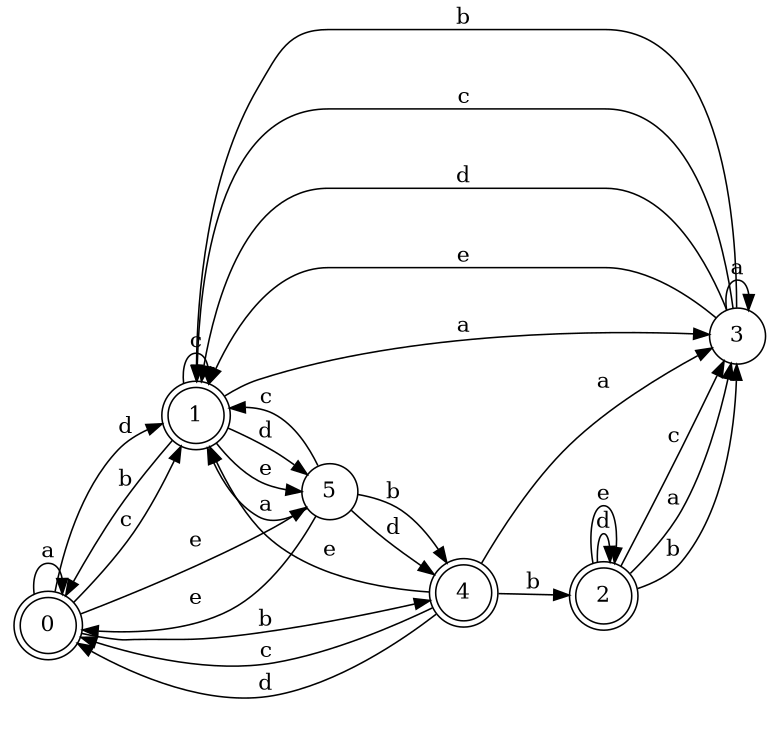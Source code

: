 digraph n5_9 {
__start0 [label="" shape="none"];

rankdir=LR;
size="8,5";

s0 [style="rounded,filled", color="black", fillcolor="white" shape="doublecircle", label="0"];
s1 [style="rounded,filled", color="black", fillcolor="white" shape="doublecircle", label="1"];
s2 [style="rounded,filled", color="black", fillcolor="white" shape="doublecircle", label="2"];
s3 [style="filled", color="black", fillcolor="white" shape="circle", label="3"];
s4 [style="rounded,filled", color="black", fillcolor="white" shape="doublecircle", label="4"];
s5 [style="filled", color="black", fillcolor="white" shape="circle", label="5"];
s0 -> s0 [label="a"];
s0 -> s4 [label="b"];
s0 -> s1 [label="c"];
s0 -> s1 [label="d"];
s0 -> s5 [label="e"];
s1 -> s3 [label="a"];
s1 -> s0 [label="b"];
s1 -> s1 [label="c"];
s1 -> s5 [label="d"];
s1 -> s5 [label="e"];
s2 -> s3 [label="a"];
s2 -> s3 [label="b"];
s2 -> s3 [label="c"];
s2 -> s2 [label="d"];
s2 -> s2 [label="e"];
s3 -> s3 [label="a"];
s3 -> s1 [label="b"];
s3 -> s1 [label="c"];
s3 -> s1 [label="d"];
s3 -> s1 [label="e"];
s4 -> s3 [label="a"];
s4 -> s2 [label="b"];
s4 -> s0 [label="c"];
s4 -> s0 [label="d"];
s4 -> s1 [label="e"];
s5 -> s1 [label="a"];
s5 -> s4 [label="b"];
s5 -> s1 [label="c"];
s5 -> s4 [label="d"];
s5 -> s0 [label="e"];

}